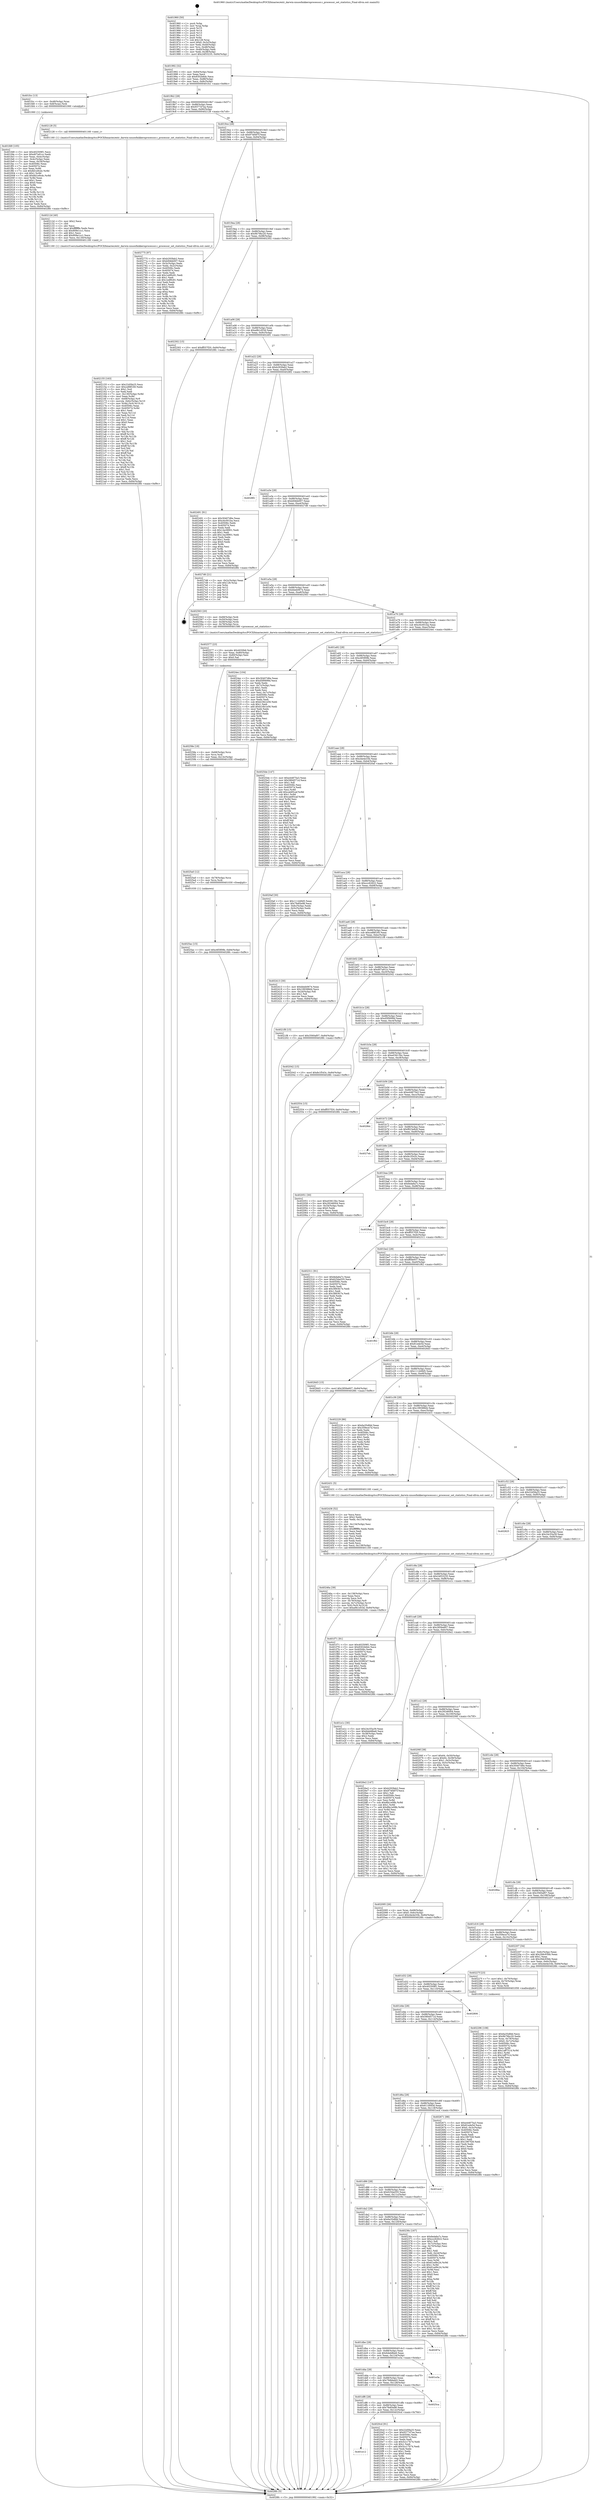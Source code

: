 digraph "0x401960" {
  label = "0x401960 (/mnt/c/Users/mathe/Desktop/tcc/POCII/binaries/extr_darwin-xnuosfmkkernprocessor.c_processor_set_statistics_Final-ollvm.out::main(0))"
  labelloc = "t"
  node[shape=record]

  Entry [label="",width=0.3,height=0.3,shape=circle,fillcolor=black,style=filled]
  "0x401992" [label="{
     0x401992 [32]\l
     | [instrs]\l
     &nbsp;&nbsp;0x401992 \<+6\>: mov -0x84(%rbp),%eax\l
     &nbsp;&nbsp;0x401998 \<+2\>: mov %eax,%ecx\l
     &nbsp;&nbsp;0x40199a \<+6\>: sub $0x8302b6dc,%ecx\l
     &nbsp;&nbsp;0x4019a0 \<+6\>: mov %eax,-0x88(%rbp)\l
     &nbsp;&nbsp;0x4019a6 \<+6\>: mov %ecx,-0x8c(%rbp)\l
     &nbsp;&nbsp;0x4019ac \<+6\>: je 0000000000401fcc \<main+0x66c\>\l
  }"]
  "0x401fcc" [label="{
     0x401fcc [13]\l
     | [instrs]\l
     &nbsp;&nbsp;0x401fcc \<+4\>: mov -0x48(%rbp),%rax\l
     &nbsp;&nbsp;0x401fd0 \<+4\>: mov 0x8(%rax),%rdi\l
     &nbsp;&nbsp;0x401fd4 \<+5\>: call 0000000000401060 \<atoi@plt\>\l
     | [calls]\l
     &nbsp;&nbsp;0x401060 \{1\} (unknown)\l
  }"]
  "0x4019b2" [label="{
     0x4019b2 [28]\l
     | [instrs]\l
     &nbsp;&nbsp;0x4019b2 \<+5\>: jmp 00000000004019b7 \<main+0x57\>\l
     &nbsp;&nbsp;0x4019b7 \<+6\>: mov -0x88(%rbp),%eax\l
     &nbsp;&nbsp;0x4019bd \<+5\>: sub $0x9377d7ea,%eax\l
     &nbsp;&nbsp;0x4019c2 \<+6\>: mov %eax,-0x90(%rbp)\l
     &nbsp;&nbsp;0x4019c8 \<+6\>: je 0000000000402128 \<main+0x7c8\>\l
  }"]
  Exit [label="",width=0.3,height=0.3,shape=circle,fillcolor=black,style=filled,peripheries=2]
  "0x402128" [label="{
     0x402128 [5]\l
     | [instrs]\l
     &nbsp;&nbsp;0x402128 \<+5\>: call 0000000000401160 \<next_i\>\l
     | [calls]\l
     &nbsp;&nbsp;0x401160 \{1\} (/mnt/c/Users/mathe/Desktop/tcc/POCII/binaries/extr_darwin-xnuosfmkkernprocessor.c_processor_set_statistics_Final-ollvm.out::next_i)\l
  }"]
  "0x4019ce" [label="{
     0x4019ce [28]\l
     | [instrs]\l
     &nbsp;&nbsp;0x4019ce \<+5\>: jmp 00000000004019d3 \<main+0x73\>\l
     &nbsp;&nbsp;0x4019d3 \<+6\>: mov -0x88(%rbp),%eax\l
     &nbsp;&nbsp;0x4019d9 \<+5\>: sub $0x974f497f,%eax\l
     &nbsp;&nbsp;0x4019de \<+6\>: mov %eax,-0x94(%rbp)\l
     &nbsp;&nbsp;0x4019e4 \<+6\>: je 0000000000402775 \<main+0xe15\>\l
  }"]
  "0x4025ac" [label="{
     0x4025ac [15]\l
     | [instrs]\l
     &nbsp;&nbsp;0x4025ac \<+10\>: movl $0xc6f3f09b,-0x84(%rbp)\l
     &nbsp;&nbsp;0x4025b6 \<+5\>: jmp 00000000004028fc \<main+0xf9c\>\l
  }"]
  "0x402775" [label="{
     0x402775 [97]\l
     | [instrs]\l
     &nbsp;&nbsp;0x402775 \<+5\>: mov $0xb293fab2,%eax\l
     &nbsp;&nbsp;0x40277a \<+5\>: mov $0xb94bb007,%ecx\l
     &nbsp;&nbsp;0x40277f \<+3\>: mov -0x3c(%rbp),%edx\l
     &nbsp;&nbsp;0x402782 \<+3\>: mov %edx,-0x2c(%rbp)\l
     &nbsp;&nbsp;0x402785 \<+7\>: mov 0x40506c,%edx\l
     &nbsp;&nbsp;0x40278c \<+7\>: mov 0x405074,%esi\l
     &nbsp;&nbsp;0x402793 \<+2\>: mov %edx,%edi\l
     &nbsp;&nbsp;0x402795 \<+6\>: add $0x1edf0c81,%edi\l
     &nbsp;&nbsp;0x40279b \<+3\>: sub $0x1,%edi\l
     &nbsp;&nbsp;0x40279e \<+6\>: sub $0x1edf0c81,%edi\l
     &nbsp;&nbsp;0x4027a4 \<+3\>: imul %edi,%edx\l
     &nbsp;&nbsp;0x4027a7 \<+3\>: and $0x1,%edx\l
     &nbsp;&nbsp;0x4027aa \<+3\>: cmp $0x0,%edx\l
     &nbsp;&nbsp;0x4027ad \<+4\>: sete %r8b\l
     &nbsp;&nbsp;0x4027b1 \<+3\>: cmp $0xa,%esi\l
     &nbsp;&nbsp;0x4027b4 \<+4\>: setl %r9b\l
     &nbsp;&nbsp;0x4027b8 \<+3\>: mov %r8b,%r10b\l
     &nbsp;&nbsp;0x4027bb \<+3\>: and %r9b,%r10b\l
     &nbsp;&nbsp;0x4027be \<+3\>: xor %r9b,%r8b\l
     &nbsp;&nbsp;0x4027c1 \<+3\>: or %r8b,%r10b\l
     &nbsp;&nbsp;0x4027c4 \<+4\>: test $0x1,%r10b\l
     &nbsp;&nbsp;0x4027c8 \<+3\>: cmovne %ecx,%eax\l
     &nbsp;&nbsp;0x4027cb \<+6\>: mov %eax,-0x84(%rbp)\l
     &nbsp;&nbsp;0x4027d1 \<+5\>: jmp 00000000004028fc \<main+0xf9c\>\l
  }"]
  "0x4019ea" [label="{
     0x4019ea [28]\l
     | [instrs]\l
     &nbsp;&nbsp;0x4019ea \<+5\>: jmp 00000000004019ef \<main+0x8f\>\l
     &nbsp;&nbsp;0x4019ef \<+6\>: mov -0x88(%rbp),%eax\l
     &nbsp;&nbsp;0x4019f5 \<+5\>: sub $0x9b79bc20,%eax\l
     &nbsp;&nbsp;0x4019fa \<+6\>: mov %eax,-0x98(%rbp)\l
     &nbsp;&nbsp;0x401a00 \<+6\>: je 0000000000402302 \<main+0x9a2\>\l
  }"]
  "0x4025a0" [label="{
     0x4025a0 [12]\l
     | [instrs]\l
     &nbsp;&nbsp;0x4025a0 \<+4\>: mov -0x78(%rbp),%rcx\l
     &nbsp;&nbsp;0x4025a4 \<+3\>: mov %rcx,%rdi\l
     &nbsp;&nbsp;0x4025a7 \<+5\>: call 0000000000401030 \<free@plt\>\l
     | [calls]\l
     &nbsp;&nbsp;0x401030 \{1\} (unknown)\l
  }"]
  "0x402302" [label="{
     0x402302 [15]\l
     | [instrs]\l
     &nbsp;&nbsp;0x402302 \<+10\>: movl $0xff557f20,-0x84(%rbp)\l
     &nbsp;&nbsp;0x40230c \<+5\>: jmp 00000000004028fc \<main+0xf9c\>\l
  }"]
  "0x401a06" [label="{
     0x401a06 [28]\l
     | [instrs]\l
     &nbsp;&nbsp;0x401a06 \<+5\>: jmp 0000000000401a0b \<main+0xab\>\l
     &nbsp;&nbsp;0x401a0b \<+6\>: mov -0x88(%rbp),%eax\l
     &nbsp;&nbsp;0x401a11 \<+5\>: sub $0xa9b1d53d,%eax\l
     &nbsp;&nbsp;0x401a16 \<+6\>: mov %eax,-0x9c(%rbp)\l
     &nbsp;&nbsp;0x401a1c \<+6\>: je 0000000000402491 \<main+0xb31\>\l
  }"]
  "0x40258e" [label="{
     0x40258e [18]\l
     | [instrs]\l
     &nbsp;&nbsp;0x40258e \<+4\>: mov -0x68(%rbp),%rcx\l
     &nbsp;&nbsp;0x402592 \<+3\>: mov %rcx,%rdi\l
     &nbsp;&nbsp;0x402595 \<+6\>: mov %eax,-0x13c(%rbp)\l
     &nbsp;&nbsp;0x40259b \<+5\>: call 0000000000401030 \<free@plt\>\l
     | [calls]\l
     &nbsp;&nbsp;0x401030 \{1\} (unknown)\l
  }"]
  "0x402491" [label="{
     0x402491 [91]\l
     | [instrs]\l
     &nbsp;&nbsp;0x402491 \<+5\>: mov $0x30407d6e,%eax\l
     &nbsp;&nbsp;0x402496 \<+5\>: mov $0xc6c001ba,%ecx\l
     &nbsp;&nbsp;0x40249b \<+7\>: mov 0x40506c,%edx\l
     &nbsp;&nbsp;0x4024a2 \<+7\>: mov 0x405074,%esi\l
     &nbsp;&nbsp;0x4024a9 \<+2\>: mov %edx,%edi\l
     &nbsp;&nbsp;0x4024ab \<+6\>: sub $0x14a38901,%edi\l
     &nbsp;&nbsp;0x4024b1 \<+3\>: sub $0x1,%edi\l
     &nbsp;&nbsp;0x4024b4 \<+6\>: add $0x14a38901,%edi\l
     &nbsp;&nbsp;0x4024ba \<+3\>: imul %edi,%edx\l
     &nbsp;&nbsp;0x4024bd \<+3\>: and $0x1,%edx\l
     &nbsp;&nbsp;0x4024c0 \<+3\>: cmp $0x0,%edx\l
     &nbsp;&nbsp;0x4024c3 \<+4\>: sete %r8b\l
     &nbsp;&nbsp;0x4024c7 \<+3\>: cmp $0xa,%esi\l
     &nbsp;&nbsp;0x4024ca \<+4\>: setl %r9b\l
     &nbsp;&nbsp;0x4024ce \<+3\>: mov %r8b,%r10b\l
     &nbsp;&nbsp;0x4024d1 \<+3\>: and %r9b,%r10b\l
     &nbsp;&nbsp;0x4024d4 \<+3\>: xor %r9b,%r8b\l
     &nbsp;&nbsp;0x4024d7 \<+3\>: or %r8b,%r10b\l
     &nbsp;&nbsp;0x4024da \<+4\>: test $0x1,%r10b\l
     &nbsp;&nbsp;0x4024de \<+3\>: cmovne %ecx,%eax\l
     &nbsp;&nbsp;0x4024e1 \<+6\>: mov %eax,-0x84(%rbp)\l
     &nbsp;&nbsp;0x4024e7 \<+5\>: jmp 00000000004028fc \<main+0xf9c\>\l
  }"]
  "0x401a22" [label="{
     0x401a22 [28]\l
     | [instrs]\l
     &nbsp;&nbsp;0x401a22 \<+5\>: jmp 0000000000401a27 \<main+0xc7\>\l
     &nbsp;&nbsp;0x401a27 \<+6\>: mov -0x88(%rbp),%eax\l
     &nbsp;&nbsp;0x401a2d \<+5\>: sub $0xb293fab2,%eax\l
     &nbsp;&nbsp;0x401a32 \<+6\>: mov %eax,-0xa0(%rbp)\l
     &nbsp;&nbsp;0x401a38 \<+6\>: je 00000000004028f2 \<main+0xf92\>\l
  }"]
  "0x402577" [label="{
     0x402577 [23]\l
     | [instrs]\l
     &nbsp;&nbsp;0x402577 \<+10\>: movabs $0x4030b6,%rdi\l
     &nbsp;&nbsp;0x402581 \<+3\>: mov %eax,-0x80(%rbp)\l
     &nbsp;&nbsp;0x402584 \<+3\>: mov -0x80(%rbp),%esi\l
     &nbsp;&nbsp;0x402587 \<+2\>: mov $0x0,%al\l
     &nbsp;&nbsp;0x402589 \<+5\>: call 0000000000401040 \<printf@plt\>\l
     | [calls]\l
     &nbsp;&nbsp;0x401040 \{1\} (unknown)\l
  }"]
  "0x4028f2" [label="{
     0x4028f2\l
  }", style=dashed]
  "0x401a3e" [label="{
     0x401a3e [28]\l
     | [instrs]\l
     &nbsp;&nbsp;0x401a3e \<+5\>: jmp 0000000000401a43 \<main+0xe3\>\l
     &nbsp;&nbsp;0x401a43 \<+6\>: mov -0x88(%rbp),%eax\l
     &nbsp;&nbsp;0x401a49 \<+5\>: sub $0xb94bb007,%eax\l
     &nbsp;&nbsp;0x401a4e \<+6\>: mov %eax,-0xa4(%rbp)\l
     &nbsp;&nbsp;0x401a54 \<+6\>: je 00000000004027d6 \<main+0xe76\>\l
  }"]
  "0x40246a" [label="{
     0x40246a [39]\l
     | [instrs]\l
     &nbsp;&nbsp;0x40246a \<+6\>: mov -0x138(%rbp),%ecx\l
     &nbsp;&nbsp;0x402470 \<+3\>: imul %eax,%ecx\l
     &nbsp;&nbsp;0x402473 \<+3\>: movslq %ecx,%r8\l
     &nbsp;&nbsp;0x402476 \<+4\>: mov -0x78(%rbp),%r9\l
     &nbsp;&nbsp;0x40247a \<+4\>: movslq -0x7c(%rbp),%r10\l
     &nbsp;&nbsp;0x40247e \<+4\>: mov %r8,(%r9,%r10,8)\l
     &nbsp;&nbsp;0x402482 \<+10\>: movl $0xa9b1d53d,-0x84(%rbp)\l
     &nbsp;&nbsp;0x40248c \<+5\>: jmp 00000000004028fc \<main+0xf9c\>\l
  }"]
  "0x4027d6" [label="{
     0x4027d6 [21]\l
     | [instrs]\l
     &nbsp;&nbsp;0x4027d6 \<+3\>: mov -0x2c(%rbp),%eax\l
     &nbsp;&nbsp;0x4027d9 \<+7\>: add $0x128,%rsp\l
     &nbsp;&nbsp;0x4027e0 \<+1\>: pop %rbx\l
     &nbsp;&nbsp;0x4027e1 \<+2\>: pop %r12\l
     &nbsp;&nbsp;0x4027e3 \<+2\>: pop %r13\l
     &nbsp;&nbsp;0x4027e5 \<+2\>: pop %r14\l
     &nbsp;&nbsp;0x4027e7 \<+2\>: pop %r15\l
     &nbsp;&nbsp;0x4027e9 \<+1\>: pop %rbp\l
     &nbsp;&nbsp;0x4027ea \<+1\>: ret\l
  }"]
  "0x401a5a" [label="{
     0x401a5a [28]\l
     | [instrs]\l
     &nbsp;&nbsp;0x401a5a \<+5\>: jmp 0000000000401a5f \<main+0xff\>\l
     &nbsp;&nbsp;0x401a5f \<+6\>: mov -0x88(%rbp),%eax\l
     &nbsp;&nbsp;0x401a65 \<+5\>: sub $0xbbeb0674,%eax\l
     &nbsp;&nbsp;0x401a6a \<+6\>: mov %eax,-0xa8(%rbp)\l
     &nbsp;&nbsp;0x401a70 \<+6\>: je 0000000000402563 \<main+0xc03\>\l
  }"]
  "0x402436" [label="{
     0x402436 [52]\l
     | [instrs]\l
     &nbsp;&nbsp;0x402436 \<+2\>: xor %ecx,%ecx\l
     &nbsp;&nbsp;0x402438 \<+5\>: mov $0x2,%edx\l
     &nbsp;&nbsp;0x40243d \<+6\>: mov %edx,-0x134(%rbp)\l
     &nbsp;&nbsp;0x402443 \<+1\>: cltd\l
     &nbsp;&nbsp;0x402444 \<+6\>: mov -0x134(%rbp),%esi\l
     &nbsp;&nbsp;0x40244a \<+2\>: idiv %esi\l
     &nbsp;&nbsp;0x40244c \<+6\>: imul $0xfffffffe,%edx,%edx\l
     &nbsp;&nbsp;0x402452 \<+2\>: mov %ecx,%edi\l
     &nbsp;&nbsp;0x402454 \<+2\>: sub %edx,%edi\l
     &nbsp;&nbsp;0x402456 \<+2\>: mov %ecx,%edx\l
     &nbsp;&nbsp;0x402458 \<+3\>: sub $0x1,%edx\l
     &nbsp;&nbsp;0x40245b \<+2\>: add %edx,%edi\l
     &nbsp;&nbsp;0x40245d \<+2\>: sub %edi,%ecx\l
     &nbsp;&nbsp;0x40245f \<+6\>: mov %ecx,-0x138(%rbp)\l
     &nbsp;&nbsp;0x402465 \<+5\>: call 0000000000401160 \<next_i\>\l
     | [calls]\l
     &nbsp;&nbsp;0x401160 \{1\} (/mnt/c/Users/mathe/Desktop/tcc/POCII/binaries/extr_darwin-xnuosfmkkernprocessor.c_processor_set_statistics_Final-ollvm.out::next_i)\l
  }"]
  "0x402563" [label="{
     0x402563 [20]\l
     | [instrs]\l
     &nbsp;&nbsp;0x402563 \<+4\>: mov -0x68(%rbp),%rdi\l
     &nbsp;&nbsp;0x402567 \<+3\>: mov -0x50(%rbp),%esi\l
     &nbsp;&nbsp;0x40256a \<+4\>: mov -0x58(%rbp),%rdx\l
     &nbsp;&nbsp;0x40256e \<+4\>: mov -0x78(%rbp),%rcx\l
     &nbsp;&nbsp;0x402572 \<+5\>: call 0000000000401580 \<processor_set_statistics\>\l
     | [calls]\l
     &nbsp;&nbsp;0x401580 \{1\} (/mnt/c/Users/mathe/Desktop/tcc/POCII/binaries/extr_darwin-xnuosfmkkernprocessor.c_processor_set_statistics_Final-ollvm.out::processor_set_statistics)\l
  }"]
  "0x401a76" [label="{
     0x401a76 [28]\l
     | [instrs]\l
     &nbsp;&nbsp;0x401a76 \<+5\>: jmp 0000000000401a7b \<main+0x11b\>\l
     &nbsp;&nbsp;0x401a7b \<+6\>: mov -0x88(%rbp),%eax\l
     &nbsp;&nbsp;0x401a81 \<+5\>: sub $0xc6c001ba,%eax\l
     &nbsp;&nbsp;0x401a86 \<+6\>: mov %eax,-0xac(%rbp)\l
     &nbsp;&nbsp;0x401a8c \<+6\>: je 00000000004024ec \<main+0xb8c\>\l
  }"]
  "0x402296" [label="{
     0x402296 [108]\l
     | [instrs]\l
     &nbsp;&nbsp;0x402296 \<+5\>: mov $0x6a35dfdd,%ecx\l
     &nbsp;&nbsp;0x40229b \<+5\>: mov $0x9b79bc20,%edx\l
     &nbsp;&nbsp;0x4022a0 \<+4\>: mov %rax,-0x78(%rbp)\l
     &nbsp;&nbsp;0x4022a4 \<+7\>: movl $0x0,-0x7c(%rbp)\l
     &nbsp;&nbsp;0x4022ab \<+7\>: mov 0x40506c,%esi\l
     &nbsp;&nbsp;0x4022b2 \<+8\>: mov 0x405074,%r8d\l
     &nbsp;&nbsp;0x4022ba \<+3\>: mov %esi,%r9d\l
     &nbsp;&nbsp;0x4022bd \<+7\>: add $0x1aff7514,%r9d\l
     &nbsp;&nbsp;0x4022c4 \<+4\>: sub $0x1,%r9d\l
     &nbsp;&nbsp;0x4022c8 \<+7\>: sub $0x1aff7514,%r9d\l
     &nbsp;&nbsp;0x4022cf \<+4\>: imul %r9d,%esi\l
     &nbsp;&nbsp;0x4022d3 \<+3\>: and $0x1,%esi\l
     &nbsp;&nbsp;0x4022d6 \<+3\>: cmp $0x0,%esi\l
     &nbsp;&nbsp;0x4022d9 \<+4\>: sete %r10b\l
     &nbsp;&nbsp;0x4022dd \<+4\>: cmp $0xa,%r8d\l
     &nbsp;&nbsp;0x4022e1 \<+4\>: setl %r11b\l
     &nbsp;&nbsp;0x4022e5 \<+3\>: mov %r10b,%bl\l
     &nbsp;&nbsp;0x4022e8 \<+3\>: and %r11b,%bl\l
     &nbsp;&nbsp;0x4022eb \<+3\>: xor %r11b,%r10b\l
     &nbsp;&nbsp;0x4022ee \<+3\>: or %r10b,%bl\l
     &nbsp;&nbsp;0x4022f1 \<+3\>: test $0x1,%bl\l
     &nbsp;&nbsp;0x4022f4 \<+3\>: cmovne %edx,%ecx\l
     &nbsp;&nbsp;0x4022f7 \<+6\>: mov %ecx,-0x84(%rbp)\l
     &nbsp;&nbsp;0x4022fd \<+5\>: jmp 00000000004028fc \<main+0xf9c\>\l
  }"]
  "0x4024ec" [label="{
     0x4024ec [104]\l
     | [instrs]\l
     &nbsp;&nbsp;0x4024ec \<+5\>: mov $0x30407d6e,%eax\l
     &nbsp;&nbsp;0x4024f1 \<+5\>: mov $0xd5f0699d,%ecx\l
     &nbsp;&nbsp;0x4024f6 \<+2\>: xor %edx,%edx\l
     &nbsp;&nbsp;0x4024f8 \<+3\>: mov -0x7c(%rbp),%esi\l
     &nbsp;&nbsp;0x4024fb \<+3\>: sub $0x1,%edx\l
     &nbsp;&nbsp;0x4024fe \<+2\>: sub %edx,%esi\l
     &nbsp;&nbsp;0x402500 \<+3\>: mov %esi,-0x7c(%rbp)\l
     &nbsp;&nbsp;0x402503 \<+7\>: mov 0x40506c,%edx\l
     &nbsp;&nbsp;0x40250a \<+7\>: mov 0x405074,%esi\l
     &nbsp;&nbsp;0x402511 \<+2\>: mov %edx,%edi\l
     &nbsp;&nbsp;0x402513 \<+6\>: sub $0xb16b1e56,%edi\l
     &nbsp;&nbsp;0x402519 \<+3\>: sub $0x1,%edi\l
     &nbsp;&nbsp;0x40251c \<+6\>: add $0xb16b1e56,%edi\l
     &nbsp;&nbsp;0x402522 \<+3\>: imul %edi,%edx\l
     &nbsp;&nbsp;0x402525 \<+3\>: and $0x1,%edx\l
     &nbsp;&nbsp;0x402528 \<+3\>: cmp $0x0,%edx\l
     &nbsp;&nbsp;0x40252b \<+4\>: sete %r8b\l
     &nbsp;&nbsp;0x40252f \<+3\>: cmp $0xa,%esi\l
     &nbsp;&nbsp;0x402532 \<+4\>: setl %r9b\l
     &nbsp;&nbsp;0x402536 \<+3\>: mov %r8b,%r10b\l
     &nbsp;&nbsp;0x402539 \<+3\>: and %r9b,%r10b\l
     &nbsp;&nbsp;0x40253c \<+3\>: xor %r9b,%r8b\l
     &nbsp;&nbsp;0x40253f \<+3\>: or %r8b,%r10b\l
     &nbsp;&nbsp;0x402542 \<+4\>: test $0x1,%r10b\l
     &nbsp;&nbsp;0x402546 \<+3\>: cmovne %ecx,%eax\l
     &nbsp;&nbsp;0x402549 \<+6\>: mov %eax,-0x84(%rbp)\l
     &nbsp;&nbsp;0x40254f \<+5\>: jmp 00000000004028fc \<main+0xf9c\>\l
  }"]
  "0x401a92" [label="{
     0x401a92 [28]\l
     | [instrs]\l
     &nbsp;&nbsp;0x401a92 \<+5\>: jmp 0000000000401a97 \<main+0x137\>\l
     &nbsp;&nbsp;0x401a97 \<+6\>: mov -0x88(%rbp),%eax\l
     &nbsp;&nbsp;0x401a9d \<+5\>: sub $0xc6f3f09b,%eax\l
     &nbsp;&nbsp;0x401aa2 \<+6\>: mov %eax,-0xb0(%rbp)\l
     &nbsp;&nbsp;0x401aa8 \<+6\>: je 00000000004025de \<main+0xc7e\>\l
  }"]
  "0x402155" [label="{
     0x402155 [163]\l
     | [instrs]\l
     &nbsp;&nbsp;0x402155 \<+5\>: mov $0x22d5fa25,%ecx\l
     &nbsp;&nbsp;0x40215a \<+5\>: mov $0xce88f160,%edx\l
     &nbsp;&nbsp;0x40215f \<+3\>: mov $0x1,%sil\l
     &nbsp;&nbsp;0x402162 \<+2\>: xor %edi,%edi\l
     &nbsp;&nbsp;0x402164 \<+7\>: mov -0x130(%rbp),%r8d\l
     &nbsp;&nbsp;0x40216b \<+4\>: imul %eax,%r8d\l
     &nbsp;&nbsp;0x40216f \<+4\>: mov -0x68(%rbp),%r9\l
     &nbsp;&nbsp;0x402173 \<+4\>: movslq -0x6c(%rbp),%r10\l
     &nbsp;&nbsp;0x402177 \<+4\>: mov %r8d,(%r9,%r10,4)\l
     &nbsp;&nbsp;0x40217b \<+7\>: mov 0x40506c,%eax\l
     &nbsp;&nbsp;0x402182 \<+8\>: mov 0x405074,%r8d\l
     &nbsp;&nbsp;0x40218a \<+3\>: sub $0x1,%edi\l
     &nbsp;&nbsp;0x40218d \<+3\>: mov %eax,%r11d\l
     &nbsp;&nbsp;0x402190 \<+3\>: add %edi,%r11d\l
     &nbsp;&nbsp;0x402193 \<+4\>: imul %r11d,%eax\l
     &nbsp;&nbsp;0x402197 \<+3\>: and $0x1,%eax\l
     &nbsp;&nbsp;0x40219a \<+3\>: cmp $0x0,%eax\l
     &nbsp;&nbsp;0x40219d \<+3\>: sete %bl\l
     &nbsp;&nbsp;0x4021a0 \<+4\>: cmp $0xa,%r8d\l
     &nbsp;&nbsp;0x4021a4 \<+4\>: setl %r14b\l
     &nbsp;&nbsp;0x4021a8 \<+3\>: mov %bl,%r15b\l
     &nbsp;&nbsp;0x4021ab \<+4\>: xor $0xff,%r15b\l
     &nbsp;&nbsp;0x4021af \<+3\>: mov %r14b,%r12b\l
     &nbsp;&nbsp;0x4021b2 \<+4\>: xor $0xff,%r12b\l
     &nbsp;&nbsp;0x4021b6 \<+4\>: xor $0x1,%sil\l
     &nbsp;&nbsp;0x4021ba \<+3\>: mov %r15b,%r13b\l
     &nbsp;&nbsp;0x4021bd \<+4\>: and $0xff,%r13b\l
     &nbsp;&nbsp;0x4021c1 \<+3\>: and %sil,%bl\l
     &nbsp;&nbsp;0x4021c4 \<+3\>: mov %r12b,%al\l
     &nbsp;&nbsp;0x4021c7 \<+2\>: and $0xff,%al\l
     &nbsp;&nbsp;0x4021c9 \<+3\>: and %sil,%r14b\l
     &nbsp;&nbsp;0x4021cc \<+3\>: or %bl,%r13b\l
     &nbsp;&nbsp;0x4021cf \<+3\>: or %r14b,%al\l
     &nbsp;&nbsp;0x4021d2 \<+3\>: xor %al,%r13b\l
     &nbsp;&nbsp;0x4021d5 \<+3\>: or %r12b,%r15b\l
     &nbsp;&nbsp;0x4021d8 \<+4\>: xor $0xff,%r15b\l
     &nbsp;&nbsp;0x4021dc \<+4\>: or $0x1,%sil\l
     &nbsp;&nbsp;0x4021e0 \<+3\>: and %sil,%r15b\l
     &nbsp;&nbsp;0x4021e3 \<+3\>: or %r15b,%r13b\l
     &nbsp;&nbsp;0x4021e6 \<+4\>: test $0x1,%r13b\l
     &nbsp;&nbsp;0x4021ea \<+3\>: cmovne %edx,%ecx\l
     &nbsp;&nbsp;0x4021ed \<+6\>: mov %ecx,-0x84(%rbp)\l
     &nbsp;&nbsp;0x4021f3 \<+5\>: jmp 00000000004028fc \<main+0xf9c\>\l
  }"]
  "0x4025de" [label="{
     0x4025de [147]\l
     | [instrs]\l
     &nbsp;&nbsp;0x4025de \<+5\>: mov $0xe44875a3,%eax\l
     &nbsp;&nbsp;0x4025e3 \<+5\>: mov $0x580d571d,%ecx\l
     &nbsp;&nbsp;0x4025e8 \<+2\>: mov $0x1,%dl\l
     &nbsp;&nbsp;0x4025ea \<+7\>: mov 0x40506c,%esi\l
     &nbsp;&nbsp;0x4025f1 \<+7\>: mov 0x405074,%edi\l
     &nbsp;&nbsp;0x4025f8 \<+3\>: mov %esi,%r8d\l
     &nbsp;&nbsp;0x4025fb \<+7\>: add $0xcab85caf,%r8d\l
     &nbsp;&nbsp;0x402602 \<+4\>: sub $0x1,%r8d\l
     &nbsp;&nbsp;0x402606 \<+7\>: sub $0xcab85caf,%r8d\l
     &nbsp;&nbsp;0x40260d \<+4\>: imul %r8d,%esi\l
     &nbsp;&nbsp;0x402611 \<+3\>: and $0x1,%esi\l
     &nbsp;&nbsp;0x402614 \<+3\>: cmp $0x0,%esi\l
     &nbsp;&nbsp;0x402617 \<+4\>: sete %r9b\l
     &nbsp;&nbsp;0x40261b \<+3\>: cmp $0xa,%edi\l
     &nbsp;&nbsp;0x40261e \<+4\>: setl %r10b\l
     &nbsp;&nbsp;0x402622 \<+3\>: mov %r9b,%r11b\l
     &nbsp;&nbsp;0x402625 \<+4\>: xor $0xff,%r11b\l
     &nbsp;&nbsp;0x402629 \<+3\>: mov %r10b,%bl\l
     &nbsp;&nbsp;0x40262c \<+3\>: xor $0xff,%bl\l
     &nbsp;&nbsp;0x40262f \<+3\>: xor $0x0,%dl\l
     &nbsp;&nbsp;0x402632 \<+3\>: mov %r11b,%r14b\l
     &nbsp;&nbsp;0x402635 \<+4\>: and $0x0,%r14b\l
     &nbsp;&nbsp;0x402639 \<+3\>: and %dl,%r9b\l
     &nbsp;&nbsp;0x40263c \<+3\>: mov %bl,%r15b\l
     &nbsp;&nbsp;0x40263f \<+4\>: and $0x0,%r15b\l
     &nbsp;&nbsp;0x402643 \<+3\>: and %dl,%r10b\l
     &nbsp;&nbsp;0x402646 \<+3\>: or %r9b,%r14b\l
     &nbsp;&nbsp;0x402649 \<+3\>: or %r10b,%r15b\l
     &nbsp;&nbsp;0x40264c \<+3\>: xor %r15b,%r14b\l
     &nbsp;&nbsp;0x40264f \<+3\>: or %bl,%r11b\l
     &nbsp;&nbsp;0x402652 \<+4\>: xor $0xff,%r11b\l
     &nbsp;&nbsp;0x402656 \<+3\>: or $0x0,%dl\l
     &nbsp;&nbsp;0x402659 \<+3\>: and %dl,%r11b\l
     &nbsp;&nbsp;0x40265c \<+3\>: or %r11b,%r14b\l
     &nbsp;&nbsp;0x40265f \<+4\>: test $0x1,%r14b\l
     &nbsp;&nbsp;0x402663 \<+3\>: cmovne %ecx,%eax\l
     &nbsp;&nbsp;0x402666 \<+6\>: mov %eax,-0x84(%rbp)\l
     &nbsp;&nbsp;0x40266c \<+5\>: jmp 00000000004028fc \<main+0xf9c\>\l
  }"]
  "0x401aae" [label="{
     0x401aae [28]\l
     | [instrs]\l
     &nbsp;&nbsp;0x401aae \<+5\>: jmp 0000000000401ab3 \<main+0x153\>\l
     &nbsp;&nbsp;0x401ab3 \<+6\>: mov -0x88(%rbp),%eax\l
     &nbsp;&nbsp;0x401ab9 \<+5\>: sub $0xcbe4e33b,%eax\l
     &nbsp;&nbsp;0x401abe \<+6\>: mov %eax,-0xb4(%rbp)\l
     &nbsp;&nbsp;0x401ac4 \<+6\>: je 00000000004020af \<main+0x74f\>\l
  }"]
  "0x40212d" [label="{
     0x40212d [40]\l
     | [instrs]\l
     &nbsp;&nbsp;0x40212d \<+5\>: mov $0x2,%ecx\l
     &nbsp;&nbsp;0x402132 \<+1\>: cltd\l
     &nbsp;&nbsp;0x402133 \<+2\>: idiv %ecx\l
     &nbsp;&nbsp;0x402135 \<+6\>: imul $0xfffffffe,%edx,%ecx\l
     &nbsp;&nbsp;0x40213b \<+6\>: sub $0x909e1cc1,%ecx\l
     &nbsp;&nbsp;0x402141 \<+3\>: add $0x1,%ecx\l
     &nbsp;&nbsp;0x402144 \<+6\>: add $0x909e1cc1,%ecx\l
     &nbsp;&nbsp;0x40214a \<+6\>: mov %ecx,-0x130(%rbp)\l
     &nbsp;&nbsp;0x402150 \<+5\>: call 0000000000401160 \<next_i\>\l
     | [calls]\l
     &nbsp;&nbsp;0x401160 \{1\} (/mnt/c/Users/mathe/Desktop/tcc/POCII/binaries/extr_darwin-xnuosfmkkernprocessor.c_processor_set_statistics_Final-ollvm.out::next_i)\l
  }"]
  "0x4020af" [label="{
     0x4020af [30]\l
     | [instrs]\l
     &nbsp;&nbsp;0x4020af \<+5\>: mov $0x111449d5,%eax\l
     &nbsp;&nbsp;0x4020b4 \<+5\>: mov $0x7fe85e98,%ecx\l
     &nbsp;&nbsp;0x4020b9 \<+3\>: mov -0x6c(%rbp),%edx\l
     &nbsp;&nbsp;0x4020bc \<+3\>: cmp -0x5c(%rbp),%edx\l
     &nbsp;&nbsp;0x4020bf \<+3\>: cmovl %ecx,%eax\l
     &nbsp;&nbsp;0x4020c2 \<+6\>: mov %eax,-0x84(%rbp)\l
     &nbsp;&nbsp;0x4020c8 \<+5\>: jmp 00000000004028fc \<main+0xf9c\>\l
  }"]
  "0x401aca" [label="{
     0x401aca [28]\l
     | [instrs]\l
     &nbsp;&nbsp;0x401aca \<+5\>: jmp 0000000000401acf \<main+0x16f\>\l
     &nbsp;&nbsp;0x401acf \<+6\>: mov -0x88(%rbp),%eax\l
     &nbsp;&nbsp;0x401ad5 \<+5\>: sub $0xccc62622,%eax\l
     &nbsp;&nbsp;0x401ada \<+6\>: mov %eax,-0xb8(%rbp)\l
     &nbsp;&nbsp;0x401ae0 \<+6\>: je 0000000000402413 \<main+0xab3\>\l
  }"]
  "0x401e12" [label="{
     0x401e12\l
  }", style=dashed]
  "0x402413" [label="{
     0x402413 [30]\l
     | [instrs]\l
     &nbsp;&nbsp;0x402413 \<+5\>: mov $0xbbeb0674,%eax\l
     &nbsp;&nbsp;0x402418 \<+5\>: mov $0x199388d4,%ecx\l
     &nbsp;&nbsp;0x40241d \<+3\>: mov -0x2d(%rbp),%dl\l
     &nbsp;&nbsp;0x402420 \<+3\>: test $0x1,%dl\l
     &nbsp;&nbsp;0x402423 \<+3\>: cmovne %ecx,%eax\l
     &nbsp;&nbsp;0x402426 \<+6\>: mov %eax,-0x84(%rbp)\l
     &nbsp;&nbsp;0x40242c \<+5\>: jmp 00000000004028fc \<main+0xf9c\>\l
  }"]
  "0x401ae6" [label="{
     0x401ae6 [28]\l
     | [instrs]\l
     &nbsp;&nbsp;0x401ae6 \<+5\>: jmp 0000000000401aeb \<main+0x18b\>\l
     &nbsp;&nbsp;0x401aeb \<+6\>: mov -0x88(%rbp),%eax\l
     &nbsp;&nbsp;0x401af1 \<+5\>: sub $0xce88f160,%eax\l
     &nbsp;&nbsp;0x401af6 \<+6\>: mov %eax,-0xbc(%rbp)\l
     &nbsp;&nbsp;0x401afc \<+6\>: je 00000000004021f8 \<main+0x898\>\l
  }"]
  "0x4020cd" [label="{
     0x4020cd [91]\l
     | [instrs]\l
     &nbsp;&nbsp;0x4020cd \<+5\>: mov $0x22d5fa25,%eax\l
     &nbsp;&nbsp;0x4020d2 \<+5\>: mov $0x9377d7ea,%ecx\l
     &nbsp;&nbsp;0x4020d7 \<+7\>: mov 0x40506c,%edx\l
     &nbsp;&nbsp;0x4020de \<+7\>: mov 0x405074,%esi\l
     &nbsp;&nbsp;0x4020e5 \<+2\>: mov %edx,%edi\l
     &nbsp;&nbsp;0x4020e7 \<+6\>: sub $0x5cc17b74,%edi\l
     &nbsp;&nbsp;0x4020ed \<+3\>: sub $0x1,%edi\l
     &nbsp;&nbsp;0x4020f0 \<+6\>: add $0x5cc17b74,%edi\l
     &nbsp;&nbsp;0x4020f6 \<+3\>: imul %edi,%edx\l
     &nbsp;&nbsp;0x4020f9 \<+3\>: and $0x1,%edx\l
     &nbsp;&nbsp;0x4020fc \<+3\>: cmp $0x0,%edx\l
     &nbsp;&nbsp;0x4020ff \<+4\>: sete %r8b\l
     &nbsp;&nbsp;0x402103 \<+3\>: cmp $0xa,%esi\l
     &nbsp;&nbsp;0x402106 \<+4\>: setl %r9b\l
     &nbsp;&nbsp;0x40210a \<+3\>: mov %r8b,%r10b\l
     &nbsp;&nbsp;0x40210d \<+3\>: and %r9b,%r10b\l
     &nbsp;&nbsp;0x402110 \<+3\>: xor %r9b,%r8b\l
     &nbsp;&nbsp;0x402113 \<+3\>: or %r8b,%r10b\l
     &nbsp;&nbsp;0x402116 \<+4\>: test $0x1,%r10b\l
     &nbsp;&nbsp;0x40211a \<+3\>: cmovne %ecx,%eax\l
     &nbsp;&nbsp;0x40211d \<+6\>: mov %eax,-0x84(%rbp)\l
     &nbsp;&nbsp;0x402123 \<+5\>: jmp 00000000004028fc \<main+0xf9c\>\l
  }"]
  "0x4021f8" [label="{
     0x4021f8 [15]\l
     | [instrs]\l
     &nbsp;&nbsp;0x4021f8 \<+10\>: movl $0x3560af07,-0x84(%rbp)\l
     &nbsp;&nbsp;0x402202 \<+5\>: jmp 00000000004028fc \<main+0xf9c\>\l
  }"]
  "0x401b02" [label="{
     0x401b02 [28]\l
     | [instrs]\l
     &nbsp;&nbsp;0x401b02 \<+5\>: jmp 0000000000401b07 \<main+0x1a7\>\l
     &nbsp;&nbsp;0x401b07 \<+6\>: mov -0x88(%rbp),%eax\l
     &nbsp;&nbsp;0x401b0d \<+5\>: sub $0xd07a91cc,%eax\l
     &nbsp;&nbsp;0x401b12 \<+6\>: mov %eax,-0xc0(%rbp)\l
     &nbsp;&nbsp;0x401b18 \<+6\>: je 0000000000402042 \<main+0x6e2\>\l
  }"]
  "0x401df6" [label="{
     0x401df6 [28]\l
     | [instrs]\l
     &nbsp;&nbsp;0x401df6 \<+5\>: jmp 0000000000401dfb \<main+0x49b\>\l
     &nbsp;&nbsp;0x401dfb \<+6\>: mov -0x88(%rbp),%eax\l
     &nbsp;&nbsp;0x401e01 \<+5\>: sub $0x7fe85e98,%eax\l
     &nbsp;&nbsp;0x401e06 \<+6\>: mov %eax,-0x12c(%rbp)\l
     &nbsp;&nbsp;0x401e0c \<+6\>: je 00000000004020cd \<main+0x76d\>\l
  }"]
  "0x402042" [label="{
     0x402042 [15]\l
     | [instrs]\l
     &nbsp;&nbsp;0x402042 \<+10\>: movl $0xfe1f543c,-0x84(%rbp)\l
     &nbsp;&nbsp;0x40204c \<+5\>: jmp 00000000004028fc \<main+0xf9c\>\l
  }"]
  "0x401b1e" [label="{
     0x401b1e [28]\l
     | [instrs]\l
     &nbsp;&nbsp;0x401b1e \<+5\>: jmp 0000000000401b23 \<main+0x1c3\>\l
     &nbsp;&nbsp;0x401b23 \<+6\>: mov -0x88(%rbp),%eax\l
     &nbsp;&nbsp;0x401b29 \<+5\>: sub $0xd5f0699d,%eax\l
     &nbsp;&nbsp;0x401b2e \<+6\>: mov %eax,-0xc4(%rbp)\l
     &nbsp;&nbsp;0x401b34 \<+6\>: je 0000000000402554 \<main+0xbf4\>\l
  }"]
  "0x4025ca" [label="{
     0x4025ca\l
  }", style=dashed]
  "0x402554" [label="{
     0x402554 [15]\l
     | [instrs]\l
     &nbsp;&nbsp;0x402554 \<+10\>: movl $0xff557f20,-0x84(%rbp)\l
     &nbsp;&nbsp;0x40255e \<+5\>: jmp 00000000004028fc \<main+0xf9c\>\l
  }"]
  "0x401b3a" [label="{
     0x401b3a [28]\l
     | [instrs]\l
     &nbsp;&nbsp;0x401b3a \<+5\>: jmp 0000000000401b3f \<main+0x1df\>\l
     &nbsp;&nbsp;0x401b3f \<+6\>: mov -0x88(%rbp),%eax\l
     &nbsp;&nbsp;0x401b45 \<+5\>: sub $0xe03613bc,%eax\l
     &nbsp;&nbsp;0x401b4a \<+6\>: mov %eax,-0xc8(%rbp)\l
     &nbsp;&nbsp;0x401b50 \<+6\>: je 00000000004025bb \<main+0xc5b\>\l
  }"]
  "0x401dda" [label="{
     0x401dda [28]\l
     | [instrs]\l
     &nbsp;&nbsp;0x401dda \<+5\>: jmp 0000000000401ddf \<main+0x47f\>\l
     &nbsp;&nbsp;0x401ddf \<+6\>: mov -0x88(%rbp),%eax\l
     &nbsp;&nbsp;0x401de5 \<+5\>: sub $0x79dbbeb5,%eax\l
     &nbsp;&nbsp;0x401dea \<+6\>: mov %eax,-0x128(%rbp)\l
     &nbsp;&nbsp;0x401df0 \<+6\>: je 00000000004025ca \<main+0xc6a\>\l
  }"]
  "0x4025bb" [label="{
     0x4025bb\l
  }", style=dashed]
  "0x401b56" [label="{
     0x401b56 [28]\l
     | [instrs]\l
     &nbsp;&nbsp;0x401b56 \<+5\>: jmp 0000000000401b5b \<main+0x1fb\>\l
     &nbsp;&nbsp;0x401b5b \<+6\>: mov -0x88(%rbp),%eax\l
     &nbsp;&nbsp;0x401b61 \<+5\>: sub $0xe44875a3,%eax\l
     &nbsp;&nbsp;0x401b66 \<+6\>: mov %eax,-0xcc(%rbp)\l
     &nbsp;&nbsp;0x401b6c \<+6\>: je 00000000004028dc \<main+0xf7c\>\l
  }"]
  "0x401e3a" [label="{
     0x401e3a\l
  }", style=dashed]
  "0x4028dc" [label="{
     0x4028dc\l
  }", style=dashed]
  "0x401b72" [label="{
     0x401b72 [28]\l
     | [instrs]\l
     &nbsp;&nbsp;0x401b72 \<+5\>: jmp 0000000000401b77 \<main+0x217\>\l
     &nbsp;&nbsp;0x401b77 \<+6\>: mov -0x88(%rbp),%eax\l
     &nbsp;&nbsp;0x401b7d \<+5\>: sub $0xf823e8c8,%eax\l
     &nbsp;&nbsp;0x401b82 \<+6\>: mov %eax,-0xd0(%rbp)\l
     &nbsp;&nbsp;0x401b88 \<+6\>: je 00000000004027eb \<main+0xe8b\>\l
  }"]
  "0x401dbe" [label="{
     0x401dbe [28]\l
     | [instrs]\l
     &nbsp;&nbsp;0x401dbe \<+5\>: jmp 0000000000401dc3 \<main+0x463\>\l
     &nbsp;&nbsp;0x401dc3 \<+6\>: mov -0x88(%rbp),%eax\l
     &nbsp;&nbsp;0x401dc9 \<+5\>: sub $0x6deb8be6,%eax\l
     &nbsp;&nbsp;0x401dce \<+6\>: mov %eax,-0x124(%rbp)\l
     &nbsp;&nbsp;0x401dd4 \<+6\>: je 0000000000401e3a \<main+0x4da\>\l
  }"]
  "0x4027eb" [label="{
     0x4027eb\l
  }", style=dashed]
  "0x401b8e" [label="{
     0x401b8e [28]\l
     | [instrs]\l
     &nbsp;&nbsp;0x401b8e \<+5\>: jmp 0000000000401b93 \<main+0x233\>\l
     &nbsp;&nbsp;0x401b93 \<+6\>: mov -0x88(%rbp),%eax\l
     &nbsp;&nbsp;0x401b99 \<+5\>: sub $0xfe1f543c,%eax\l
     &nbsp;&nbsp;0x401b9e \<+6\>: mov %eax,-0xd4(%rbp)\l
     &nbsp;&nbsp;0x401ba4 \<+6\>: je 0000000000402051 \<main+0x6f1\>\l
  }"]
  "0x40287a" [label="{
     0x40287a\l
  }", style=dashed]
  "0x402051" [label="{
     0x402051 [30]\l
     | [instrs]\l
     &nbsp;&nbsp;0x402051 \<+5\>: mov $0xe03613bc,%eax\l
     &nbsp;&nbsp;0x402056 \<+5\>: mov $0x29246004,%ecx\l
     &nbsp;&nbsp;0x40205b \<+3\>: mov -0x34(%rbp),%edx\l
     &nbsp;&nbsp;0x40205e \<+3\>: cmp $0x0,%edx\l
     &nbsp;&nbsp;0x402061 \<+3\>: cmove %ecx,%eax\l
     &nbsp;&nbsp;0x402064 \<+6\>: mov %eax,-0x84(%rbp)\l
     &nbsp;&nbsp;0x40206a \<+5\>: jmp 00000000004028fc \<main+0xf9c\>\l
  }"]
  "0x401baa" [label="{
     0x401baa [28]\l
     | [instrs]\l
     &nbsp;&nbsp;0x401baa \<+5\>: jmp 0000000000401baf \<main+0x24f\>\l
     &nbsp;&nbsp;0x401baf \<+6\>: mov -0x88(%rbp),%eax\l
     &nbsp;&nbsp;0x401bb5 \<+5\>: sub $0xfeda6a7c,%eax\l
     &nbsp;&nbsp;0x401bba \<+6\>: mov %eax,-0xd8(%rbp)\l
     &nbsp;&nbsp;0x401bc0 \<+6\>: je 00000000004028ab \<main+0xf4b\>\l
  }"]
  "0x401da2" [label="{
     0x401da2 [28]\l
     | [instrs]\l
     &nbsp;&nbsp;0x401da2 \<+5\>: jmp 0000000000401da7 \<main+0x447\>\l
     &nbsp;&nbsp;0x401da7 \<+6\>: mov -0x88(%rbp),%eax\l
     &nbsp;&nbsp;0x401dad \<+5\>: sub $0x6a35dfdd,%eax\l
     &nbsp;&nbsp;0x401db2 \<+6\>: mov %eax,-0x120(%rbp)\l
     &nbsp;&nbsp;0x401db8 \<+6\>: je 000000000040287a \<main+0xf1a\>\l
  }"]
  "0x4028ab" [label="{
     0x4028ab\l
  }", style=dashed]
  "0x401bc6" [label="{
     0x401bc6 [28]\l
     | [instrs]\l
     &nbsp;&nbsp;0x401bc6 \<+5\>: jmp 0000000000401bcb \<main+0x26b\>\l
     &nbsp;&nbsp;0x401bcb \<+6\>: mov -0x88(%rbp),%eax\l
     &nbsp;&nbsp;0x401bd1 \<+5\>: sub $0xff557f20,%eax\l
     &nbsp;&nbsp;0x401bd6 \<+6\>: mov %eax,-0xdc(%rbp)\l
     &nbsp;&nbsp;0x401bdc \<+6\>: je 0000000000402311 \<main+0x9b1\>\l
  }"]
  "0x40236c" [label="{
     0x40236c [167]\l
     | [instrs]\l
     &nbsp;&nbsp;0x40236c \<+5\>: mov $0xfeda6a7c,%eax\l
     &nbsp;&nbsp;0x402371 \<+5\>: mov $0xccc62622,%ecx\l
     &nbsp;&nbsp;0x402376 \<+2\>: mov $0x1,%dl\l
     &nbsp;&nbsp;0x402378 \<+3\>: mov -0x7c(%rbp),%esi\l
     &nbsp;&nbsp;0x40237b \<+3\>: cmp -0x70(%rbp),%esi\l
     &nbsp;&nbsp;0x40237e \<+4\>: setl %dil\l
     &nbsp;&nbsp;0x402382 \<+4\>: and $0x1,%dil\l
     &nbsp;&nbsp;0x402386 \<+4\>: mov %dil,-0x2d(%rbp)\l
     &nbsp;&nbsp;0x40238a \<+7\>: mov 0x40506c,%esi\l
     &nbsp;&nbsp;0x402391 \<+8\>: mov 0x405074,%r8d\l
     &nbsp;&nbsp;0x402399 \<+3\>: mov %esi,%r9d\l
     &nbsp;&nbsp;0x40239c \<+7\>: sub $0x61ed9c24,%r9d\l
     &nbsp;&nbsp;0x4023a3 \<+4\>: sub $0x1,%r9d\l
     &nbsp;&nbsp;0x4023a7 \<+7\>: add $0x61ed9c24,%r9d\l
     &nbsp;&nbsp;0x4023ae \<+4\>: imul %r9d,%esi\l
     &nbsp;&nbsp;0x4023b2 \<+3\>: and $0x1,%esi\l
     &nbsp;&nbsp;0x4023b5 \<+3\>: cmp $0x0,%esi\l
     &nbsp;&nbsp;0x4023b8 \<+4\>: sete %dil\l
     &nbsp;&nbsp;0x4023bc \<+4\>: cmp $0xa,%r8d\l
     &nbsp;&nbsp;0x4023c0 \<+4\>: setl %r10b\l
     &nbsp;&nbsp;0x4023c4 \<+3\>: mov %dil,%r11b\l
     &nbsp;&nbsp;0x4023c7 \<+4\>: xor $0xff,%r11b\l
     &nbsp;&nbsp;0x4023cb \<+3\>: mov %r10b,%bl\l
     &nbsp;&nbsp;0x4023ce \<+3\>: xor $0xff,%bl\l
     &nbsp;&nbsp;0x4023d1 \<+3\>: xor $0x0,%dl\l
     &nbsp;&nbsp;0x4023d4 \<+3\>: mov %r11b,%r14b\l
     &nbsp;&nbsp;0x4023d7 \<+4\>: and $0x0,%r14b\l
     &nbsp;&nbsp;0x4023db \<+3\>: and %dl,%dil\l
     &nbsp;&nbsp;0x4023de \<+3\>: mov %bl,%r15b\l
     &nbsp;&nbsp;0x4023e1 \<+4\>: and $0x0,%r15b\l
     &nbsp;&nbsp;0x4023e5 \<+3\>: and %dl,%r10b\l
     &nbsp;&nbsp;0x4023e8 \<+3\>: or %dil,%r14b\l
     &nbsp;&nbsp;0x4023eb \<+3\>: or %r10b,%r15b\l
     &nbsp;&nbsp;0x4023ee \<+3\>: xor %r15b,%r14b\l
     &nbsp;&nbsp;0x4023f1 \<+3\>: or %bl,%r11b\l
     &nbsp;&nbsp;0x4023f4 \<+4\>: xor $0xff,%r11b\l
     &nbsp;&nbsp;0x4023f8 \<+3\>: or $0x0,%dl\l
     &nbsp;&nbsp;0x4023fb \<+3\>: and %dl,%r11b\l
     &nbsp;&nbsp;0x4023fe \<+3\>: or %r11b,%r14b\l
     &nbsp;&nbsp;0x402401 \<+4\>: test $0x1,%r14b\l
     &nbsp;&nbsp;0x402405 \<+3\>: cmovne %ecx,%eax\l
     &nbsp;&nbsp;0x402408 \<+6\>: mov %eax,-0x84(%rbp)\l
     &nbsp;&nbsp;0x40240e \<+5\>: jmp 00000000004028fc \<main+0xf9c\>\l
  }"]
  "0x402311" [label="{
     0x402311 [91]\l
     | [instrs]\l
     &nbsp;&nbsp;0x402311 \<+5\>: mov $0xfeda6a7c,%eax\l
     &nbsp;&nbsp;0x402316 \<+5\>: mov $0x625da555,%ecx\l
     &nbsp;&nbsp;0x40231b \<+7\>: mov 0x40506c,%edx\l
     &nbsp;&nbsp;0x402322 \<+7\>: mov 0x405074,%esi\l
     &nbsp;&nbsp;0x402329 \<+2\>: mov %edx,%edi\l
     &nbsp;&nbsp;0x40232b \<+6\>: add $0x3883fc7e,%edi\l
     &nbsp;&nbsp;0x402331 \<+3\>: sub $0x1,%edi\l
     &nbsp;&nbsp;0x402334 \<+6\>: sub $0x3883fc7e,%edi\l
     &nbsp;&nbsp;0x40233a \<+3\>: imul %edi,%edx\l
     &nbsp;&nbsp;0x40233d \<+3\>: and $0x1,%edx\l
     &nbsp;&nbsp;0x402340 \<+3\>: cmp $0x0,%edx\l
     &nbsp;&nbsp;0x402343 \<+4\>: sete %r8b\l
     &nbsp;&nbsp;0x402347 \<+3\>: cmp $0xa,%esi\l
     &nbsp;&nbsp;0x40234a \<+4\>: setl %r9b\l
     &nbsp;&nbsp;0x40234e \<+3\>: mov %r8b,%r10b\l
     &nbsp;&nbsp;0x402351 \<+3\>: and %r9b,%r10b\l
     &nbsp;&nbsp;0x402354 \<+3\>: xor %r9b,%r8b\l
     &nbsp;&nbsp;0x402357 \<+3\>: or %r8b,%r10b\l
     &nbsp;&nbsp;0x40235a \<+4\>: test $0x1,%r10b\l
     &nbsp;&nbsp;0x40235e \<+3\>: cmovne %ecx,%eax\l
     &nbsp;&nbsp;0x402361 \<+6\>: mov %eax,-0x84(%rbp)\l
     &nbsp;&nbsp;0x402367 \<+5\>: jmp 00000000004028fc \<main+0xf9c\>\l
  }"]
  "0x401be2" [label="{
     0x401be2 [28]\l
     | [instrs]\l
     &nbsp;&nbsp;0x401be2 \<+5\>: jmp 0000000000401be7 \<main+0x287\>\l
     &nbsp;&nbsp;0x401be7 \<+6\>: mov -0x88(%rbp),%eax\l
     &nbsp;&nbsp;0x401bed \<+5\>: sub $0xff5fe937,%eax\l
     &nbsp;&nbsp;0x401bf2 \<+6\>: mov %eax,-0xe0(%rbp)\l
     &nbsp;&nbsp;0x401bf8 \<+6\>: je 0000000000401f62 \<main+0x602\>\l
  }"]
  "0x401d86" [label="{
     0x401d86 [28]\l
     | [instrs]\l
     &nbsp;&nbsp;0x401d86 \<+5\>: jmp 0000000000401d8b \<main+0x42b\>\l
     &nbsp;&nbsp;0x401d8b \<+6\>: mov -0x88(%rbp),%eax\l
     &nbsp;&nbsp;0x401d91 \<+5\>: sub $0x625da555,%eax\l
     &nbsp;&nbsp;0x401d96 \<+6\>: mov %eax,-0x11c(%rbp)\l
     &nbsp;&nbsp;0x401d9c \<+6\>: je 000000000040236c \<main+0xa0c\>\l
  }"]
  "0x401f62" [label="{
     0x401f62\l
  }", style=dashed]
  "0x401bfe" [label="{
     0x401bfe [28]\l
     | [instrs]\l
     &nbsp;&nbsp;0x401bfe \<+5\>: jmp 0000000000401c03 \<main+0x2a3\>\l
     &nbsp;&nbsp;0x401c03 \<+6\>: mov -0x88(%rbp),%eax\l
     &nbsp;&nbsp;0x401c09 \<+5\>: sub $0x81ede5d,%eax\l
     &nbsp;&nbsp;0x401c0e \<+6\>: mov %eax,-0xe4(%rbp)\l
     &nbsp;&nbsp;0x401c14 \<+6\>: je 00000000004026d3 \<main+0xd73\>\l
  }"]
  "0x401ecd" [label="{
     0x401ecd\l
  }", style=dashed]
  "0x4026d3" [label="{
     0x4026d3 [15]\l
     | [instrs]\l
     &nbsp;&nbsp;0x4026d3 \<+10\>: movl $0x2856e607,-0x84(%rbp)\l
     &nbsp;&nbsp;0x4026dd \<+5\>: jmp 00000000004028fc \<main+0xf9c\>\l
  }"]
  "0x401c1a" [label="{
     0x401c1a [28]\l
     | [instrs]\l
     &nbsp;&nbsp;0x401c1a \<+5\>: jmp 0000000000401c1f \<main+0x2bf\>\l
     &nbsp;&nbsp;0x401c1f \<+6\>: mov -0x88(%rbp),%eax\l
     &nbsp;&nbsp;0x401c25 \<+5\>: sub $0x111449d5,%eax\l
     &nbsp;&nbsp;0x401c2a \<+6\>: mov %eax,-0xe8(%rbp)\l
     &nbsp;&nbsp;0x401c30 \<+6\>: je 0000000000402229 \<main+0x8c9\>\l
  }"]
  "0x401d6a" [label="{
     0x401d6a [28]\l
     | [instrs]\l
     &nbsp;&nbsp;0x401d6a \<+5\>: jmp 0000000000401d6f \<main+0x40f\>\l
     &nbsp;&nbsp;0x401d6f \<+6\>: mov -0x88(%rbp),%eax\l
     &nbsp;&nbsp;0x401d75 \<+5\>: sub $0x611f093d,%eax\l
     &nbsp;&nbsp;0x401d7a \<+6\>: mov %eax,-0x118(%rbp)\l
     &nbsp;&nbsp;0x401d80 \<+6\>: je 0000000000401ecd \<main+0x56d\>\l
  }"]
  "0x402229" [label="{
     0x402229 [86]\l
     | [instrs]\l
     &nbsp;&nbsp;0x402229 \<+5\>: mov $0x6a35dfdd,%eax\l
     &nbsp;&nbsp;0x40222e \<+5\>: mov $0x359ece7d,%ecx\l
     &nbsp;&nbsp;0x402233 \<+2\>: xor %edx,%edx\l
     &nbsp;&nbsp;0x402235 \<+7\>: mov 0x40506c,%esi\l
     &nbsp;&nbsp;0x40223c \<+7\>: mov 0x405074,%edi\l
     &nbsp;&nbsp;0x402243 \<+3\>: sub $0x1,%edx\l
     &nbsp;&nbsp;0x402246 \<+3\>: mov %esi,%r8d\l
     &nbsp;&nbsp;0x402249 \<+3\>: add %edx,%r8d\l
     &nbsp;&nbsp;0x40224c \<+4\>: imul %r8d,%esi\l
     &nbsp;&nbsp;0x402250 \<+3\>: and $0x1,%esi\l
     &nbsp;&nbsp;0x402253 \<+3\>: cmp $0x0,%esi\l
     &nbsp;&nbsp;0x402256 \<+4\>: sete %r9b\l
     &nbsp;&nbsp;0x40225a \<+3\>: cmp $0xa,%edi\l
     &nbsp;&nbsp;0x40225d \<+4\>: setl %r10b\l
     &nbsp;&nbsp;0x402261 \<+3\>: mov %r9b,%r11b\l
     &nbsp;&nbsp;0x402264 \<+3\>: and %r10b,%r11b\l
     &nbsp;&nbsp;0x402267 \<+3\>: xor %r10b,%r9b\l
     &nbsp;&nbsp;0x40226a \<+3\>: or %r9b,%r11b\l
     &nbsp;&nbsp;0x40226d \<+4\>: test $0x1,%r11b\l
     &nbsp;&nbsp;0x402271 \<+3\>: cmovne %ecx,%eax\l
     &nbsp;&nbsp;0x402274 \<+6\>: mov %eax,-0x84(%rbp)\l
     &nbsp;&nbsp;0x40227a \<+5\>: jmp 00000000004028fc \<main+0xf9c\>\l
  }"]
  "0x401c36" [label="{
     0x401c36 [28]\l
     | [instrs]\l
     &nbsp;&nbsp;0x401c36 \<+5\>: jmp 0000000000401c3b \<main+0x2db\>\l
     &nbsp;&nbsp;0x401c3b \<+6\>: mov -0x88(%rbp),%eax\l
     &nbsp;&nbsp;0x401c41 \<+5\>: sub $0x199388d4,%eax\l
     &nbsp;&nbsp;0x401c46 \<+6\>: mov %eax,-0xec(%rbp)\l
     &nbsp;&nbsp;0x401c4c \<+6\>: je 0000000000402431 \<main+0xad1\>\l
  }"]
  "0x402671" [label="{
     0x402671 [98]\l
     | [instrs]\l
     &nbsp;&nbsp;0x402671 \<+5\>: mov $0xe44875a3,%eax\l
     &nbsp;&nbsp;0x402676 \<+5\>: mov $0x81ede5d,%ecx\l
     &nbsp;&nbsp;0x40267b \<+7\>: movl $0x0,-0x3c(%rbp)\l
     &nbsp;&nbsp;0x402682 \<+7\>: mov 0x40506c,%edx\l
     &nbsp;&nbsp;0x402689 \<+7\>: mov 0x405074,%esi\l
     &nbsp;&nbsp;0x402690 \<+2\>: mov %edx,%edi\l
     &nbsp;&nbsp;0x402692 \<+6\>: sub $0x1987f28,%edi\l
     &nbsp;&nbsp;0x402698 \<+3\>: sub $0x1,%edi\l
     &nbsp;&nbsp;0x40269b \<+6\>: add $0x1987f28,%edi\l
     &nbsp;&nbsp;0x4026a1 \<+3\>: imul %edi,%edx\l
     &nbsp;&nbsp;0x4026a4 \<+3\>: and $0x1,%edx\l
     &nbsp;&nbsp;0x4026a7 \<+3\>: cmp $0x0,%edx\l
     &nbsp;&nbsp;0x4026aa \<+4\>: sete %r8b\l
     &nbsp;&nbsp;0x4026ae \<+3\>: cmp $0xa,%esi\l
     &nbsp;&nbsp;0x4026b1 \<+4\>: setl %r9b\l
     &nbsp;&nbsp;0x4026b5 \<+3\>: mov %r8b,%r10b\l
     &nbsp;&nbsp;0x4026b8 \<+3\>: and %r9b,%r10b\l
     &nbsp;&nbsp;0x4026bb \<+3\>: xor %r9b,%r8b\l
     &nbsp;&nbsp;0x4026be \<+3\>: or %r8b,%r10b\l
     &nbsp;&nbsp;0x4026c1 \<+4\>: test $0x1,%r10b\l
     &nbsp;&nbsp;0x4026c5 \<+3\>: cmovne %ecx,%eax\l
     &nbsp;&nbsp;0x4026c8 \<+6\>: mov %eax,-0x84(%rbp)\l
     &nbsp;&nbsp;0x4026ce \<+5\>: jmp 00000000004028fc \<main+0xf9c\>\l
  }"]
  "0x402431" [label="{
     0x402431 [5]\l
     | [instrs]\l
     &nbsp;&nbsp;0x402431 \<+5\>: call 0000000000401160 \<next_i\>\l
     | [calls]\l
     &nbsp;&nbsp;0x401160 \{1\} (/mnt/c/Users/mathe/Desktop/tcc/POCII/binaries/extr_darwin-xnuosfmkkernprocessor.c_processor_set_statistics_Final-ollvm.out::next_i)\l
  }"]
  "0x401c52" [label="{
     0x401c52 [28]\l
     | [instrs]\l
     &nbsp;&nbsp;0x401c52 \<+5\>: jmp 0000000000401c57 \<main+0x2f7\>\l
     &nbsp;&nbsp;0x401c57 \<+6\>: mov -0x88(%rbp),%eax\l
     &nbsp;&nbsp;0x401c5d \<+5\>: sub $0x22d5fa25,%eax\l
     &nbsp;&nbsp;0x401c62 \<+6\>: mov %eax,-0xf0(%rbp)\l
     &nbsp;&nbsp;0x401c68 \<+6\>: je 0000000000402825 \<main+0xec5\>\l
  }"]
  "0x401d4e" [label="{
     0x401d4e [28]\l
     | [instrs]\l
     &nbsp;&nbsp;0x401d4e \<+5\>: jmp 0000000000401d53 \<main+0x3f3\>\l
     &nbsp;&nbsp;0x401d53 \<+6\>: mov -0x88(%rbp),%eax\l
     &nbsp;&nbsp;0x401d59 \<+5\>: sub $0x580d571d,%eax\l
     &nbsp;&nbsp;0x401d5e \<+6\>: mov %eax,-0x114(%rbp)\l
     &nbsp;&nbsp;0x401d64 \<+6\>: je 0000000000402671 \<main+0xd11\>\l
  }"]
  "0x402825" [label="{
     0x402825\l
  }", style=dashed]
  "0x401c6e" [label="{
     0x401c6e [28]\l
     | [instrs]\l
     &nbsp;&nbsp;0x401c6e \<+5\>: jmp 0000000000401c73 \<main+0x313\>\l
     &nbsp;&nbsp;0x401c73 \<+6\>: mov -0x88(%rbp),%eax\l
     &nbsp;&nbsp;0x401c79 \<+5\>: sub $0x24c55a39,%eax\l
     &nbsp;&nbsp;0x401c7e \<+6\>: mov %eax,-0xf4(%rbp)\l
     &nbsp;&nbsp;0x401c84 \<+6\>: je 0000000000401f71 \<main+0x611\>\l
  }"]
  "0x402806" [label="{
     0x402806\l
  }", style=dashed]
  "0x401f71" [label="{
     0x401f71 [91]\l
     | [instrs]\l
     &nbsp;&nbsp;0x401f71 \<+5\>: mov $0x402509f1,%eax\l
     &nbsp;&nbsp;0x401f76 \<+5\>: mov $0x8302b6dc,%ecx\l
     &nbsp;&nbsp;0x401f7b \<+7\>: mov 0x40506c,%edx\l
     &nbsp;&nbsp;0x401f82 \<+7\>: mov 0x405074,%esi\l
     &nbsp;&nbsp;0x401f89 \<+2\>: mov %edx,%edi\l
     &nbsp;&nbsp;0x401f8b \<+6\>: sub $0x163f9247,%edi\l
     &nbsp;&nbsp;0x401f91 \<+3\>: sub $0x1,%edi\l
     &nbsp;&nbsp;0x401f94 \<+6\>: add $0x163f9247,%edi\l
     &nbsp;&nbsp;0x401f9a \<+3\>: imul %edi,%edx\l
     &nbsp;&nbsp;0x401f9d \<+3\>: and $0x1,%edx\l
     &nbsp;&nbsp;0x401fa0 \<+3\>: cmp $0x0,%edx\l
     &nbsp;&nbsp;0x401fa3 \<+4\>: sete %r8b\l
     &nbsp;&nbsp;0x401fa7 \<+3\>: cmp $0xa,%esi\l
     &nbsp;&nbsp;0x401faa \<+4\>: setl %r9b\l
     &nbsp;&nbsp;0x401fae \<+3\>: mov %r8b,%r10b\l
     &nbsp;&nbsp;0x401fb1 \<+3\>: and %r9b,%r10b\l
     &nbsp;&nbsp;0x401fb4 \<+3\>: xor %r9b,%r8b\l
     &nbsp;&nbsp;0x401fb7 \<+3\>: or %r8b,%r10b\l
     &nbsp;&nbsp;0x401fba \<+4\>: test $0x1,%r10b\l
     &nbsp;&nbsp;0x401fbe \<+3\>: cmovne %ecx,%eax\l
     &nbsp;&nbsp;0x401fc1 \<+6\>: mov %eax,-0x84(%rbp)\l
     &nbsp;&nbsp;0x401fc7 \<+5\>: jmp 00000000004028fc \<main+0xf9c\>\l
  }"]
  "0x401c8a" [label="{
     0x401c8a [28]\l
     | [instrs]\l
     &nbsp;&nbsp;0x401c8a \<+5\>: jmp 0000000000401c8f \<main+0x32f\>\l
     &nbsp;&nbsp;0x401c8f \<+6\>: mov -0x88(%rbp),%eax\l
     &nbsp;&nbsp;0x401c95 \<+5\>: sub $0x24f33235,%eax\l
     &nbsp;&nbsp;0x401c9a \<+6\>: mov %eax,-0xf8(%rbp)\l
     &nbsp;&nbsp;0x401ca0 \<+6\>: je 0000000000401e1c \<main+0x4bc\>\l
  }"]
  "0x401d32" [label="{
     0x401d32 [28]\l
     | [instrs]\l
     &nbsp;&nbsp;0x401d32 \<+5\>: jmp 0000000000401d37 \<main+0x3d7\>\l
     &nbsp;&nbsp;0x401d37 \<+6\>: mov -0x88(%rbp),%eax\l
     &nbsp;&nbsp;0x401d3d \<+5\>: sub $0x402509f1,%eax\l
     &nbsp;&nbsp;0x401d42 \<+6\>: mov %eax,-0x110(%rbp)\l
     &nbsp;&nbsp;0x401d48 \<+6\>: je 0000000000402806 \<main+0xea6\>\l
  }"]
  "0x401e1c" [label="{
     0x401e1c [30]\l
     | [instrs]\l
     &nbsp;&nbsp;0x401e1c \<+5\>: mov $0x24c55a39,%eax\l
     &nbsp;&nbsp;0x401e21 \<+5\>: mov $0x6deb8be6,%ecx\l
     &nbsp;&nbsp;0x401e26 \<+3\>: mov -0x38(%rbp),%edx\l
     &nbsp;&nbsp;0x401e29 \<+3\>: cmp $0x2,%edx\l
     &nbsp;&nbsp;0x401e2c \<+3\>: cmovne %ecx,%eax\l
     &nbsp;&nbsp;0x401e2f \<+6\>: mov %eax,-0x84(%rbp)\l
     &nbsp;&nbsp;0x401e35 \<+5\>: jmp 00000000004028fc \<main+0xf9c\>\l
  }"]
  "0x401ca6" [label="{
     0x401ca6 [28]\l
     | [instrs]\l
     &nbsp;&nbsp;0x401ca6 \<+5\>: jmp 0000000000401cab \<main+0x34b\>\l
     &nbsp;&nbsp;0x401cab \<+6\>: mov -0x88(%rbp),%eax\l
     &nbsp;&nbsp;0x401cb1 \<+5\>: sub $0x2856e607,%eax\l
     &nbsp;&nbsp;0x401cb6 \<+6\>: mov %eax,-0xfc(%rbp)\l
     &nbsp;&nbsp;0x401cbc \<+6\>: je 00000000004026e2 \<main+0xd82\>\l
  }"]
  "0x4028fc" [label="{
     0x4028fc [5]\l
     | [instrs]\l
     &nbsp;&nbsp;0x4028fc \<+5\>: jmp 0000000000401992 \<main+0x32\>\l
  }"]
  "0x401960" [label="{
     0x401960 [50]\l
     | [instrs]\l
     &nbsp;&nbsp;0x401960 \<+1\>: push %rbp\l
     &nbsp;&nbsp;0x401961 \<+3\>: mov %rsp,%rbp\l
     &nbsp;&nbsp;0x401964 \<+2\>: push %r15\l
     &nbsp;&nbsp;0x401966 \<+2\>: push %r14\l
     &nbsp;&nbsp;0x401968 \<+2\>: push %r13\l
     &nbsp;&nbsp;0x40196a \<+2\>: push %r12\l
     &nbsp;&nbsp;0x40196c \<+1\>: push %rbx\l
     &nbsp;&nbsp;0x40196d \<+7\>: sub $0x128,%rsp\l
     &nbsp;&nbsp;0x401974 \<+7\>: movl $0x0,-0x3c(%rbp)\l
     &nbsp;&nbsp;0x40197b \<+3\>: mov %edi,-0x40(%rbp)\l
     &nbsp;&nbsp;0x40197e \<+4\>: mov %rsi,-0x48(%rbp)\l
     &nbsp;&nbsp;0x401982 \<+3\>: mov -0x40(%rbp),%edi\l
     &nbsp;&nbsp;0x401985 \<+3\>: mov %edi,-0x38(%rbp)\l
     &nbsp;&nbsp;0x401988 \<+10\>: movl $0x24f33235,-0x84(%rbp)\l
  }"]
  "0x401fd9" [label="{
     0x401fd9 [105]\l
     | [instrs]\l
     &nbsp;&nbsp;0x401fd9 \<+5\>: mov $0x402509f1,%ecx\l
     &nbsp;&nbsp;0x401fde \<+5\>: mov $0xd07a91cc,%edx\l
     &nbsp;&nbsp;0x401fe3 \<+3\>: mov %eax,-0x4c(%rbp)\l
     &nbsp;&nbsp;0x401fe6 \<+3\>: mov -0x4c(%rbp),%eax\l
     &nbsp;&nbsp;0x401fe9 \<+3\>: mov %eax,-0x34(%rbp)\l
     &nbsp;&nbsp;0x401fec \<+7\>: mov 0x40506c,%eax\l
     &nbsp;&nbsp;0x401ff3 \<+7\>: mov 0x405074,%esi\l
     &nbsp;&nbsp;0x401ffa \<+3\>: mov %eax,%r8d\l
     &nbsp;&nbsp;0x401ffd \<+7\>: sub $0x8d1e9cdc,%r8d\l
     &nbsp;&nbsp;0x402004 \<+4\>: sub $0x1,%r8d\l
     &nbsp;&nbsp;0x402008 \<+7\>: add $0x8d1e9cdc,%r8d\l
     &nbsp;&nbsp;0x40200f \<+4\>: imul %r8d,%eax\l
     &nbsp;&nbsp;0x402013 \<+3\>: and $0x1,%eax\l
     &nbsp;&nbsp;0x402016 \<+3\>: cmp $0x0,%eax\l
     &nbsp;&nbsp;0x402019 \<+4\>: sete %r9b\l
     &nbsp;&nbsp;0x40201d \<+3\>: cmp $0xa,%esi\l
     &nbsp;&nbsp;0x402020 \<+4\>: setl %r10b\l
     &nbsp;&nbsp;0x402024 \<+3\>: mov %r9b,%r11b\l
     &nbsp;&nbsp;0x402027 \<+3\>: and %r10b,%r11b\l
     &nbsp;&nbsp;0x40202a \<+3\>: xor %r10b,%r9b\l
     &nbsp;&nbsp;0x40202d \<+3\>: or %r9b,%r11b\l
     &nbsp;&nbsp;0x402030 \<+4\>: test $0x1,%r11b\l
     &nbsp;&nbsp;0x402034 \<+3\>: cmovne %edx,%ecx\l
     &nbsp;&nbsp;0x402037 \<+6\>: mov %ecx,-0x84(%rbp)\l
     &nbsp;&nbsp;0x40203d \<+5\>: jmp 00000000004028fc \<main+0xf9c\>\l
  }"]
  "0x40227f" [label="{
     0x40227f [23]\l
     | [instrs]\l
     &nbsp;&nbsp;0x40227f \<+7\>: movl $0x1,-0x70(%rbp)\l
     &nbsp;&nbsp;0x402286 \<+4\>: movslq -0x70(%rbp),%rax\l
     &nbsp;&nbsp;0x40228a \<+4\>: shl $0x3,%rax\l
     &nbsp;&nbsp;0x40228e \<+3\>: mov %rax,%rdi\l
     &nbsp;&nbsp;0x402291 \<+5\>: call 0000000000401050 \<malloc@plt\>\l
     | [calls]\l
     &nbsp;&nbsp;0x401050 \{1\} (unknown)\l
  }"]
  "0x4026e2" [label="{
     0x4026e2 [147]\l
     | [instrs]\l
     &nbsp;&nbsp;0x4026e2 \<+5\>: mov $0xb293fab2,%eax\l
     &nbsp;&nbsp;0x4026e7 \<+5\>: mov $0x974f497f,%ecx\l
     &nbsp;&nbsp;0x4026ec \<+2\>: mov $0x1,%dl\l
     &nbsp;&nbsp;0x4026ee \<+7\>: mov 0x40506c,%esi\l
     &nbsp;&nbsp;0x4026f5 \<+7\>: mov 0x405074,%edi\l
     &nbsp;&nbsp;0x4026fc \<+3\>: mov %esi,%r8d\l
     &nbsp;&nbsp;0x4026ff \<+7\>: sub $0x8fa1e08b,%r8d\l
     &nbsp;&nbsp;0x402706 \<+4\>: sub $0x1,%r8d\l
     &nbsp;&nbsp;0x40270a \<+7\>: add $0x8fa1e08b,%r8d\l
     &nbsp;&nbsp;0x402711 \<+4\>: imul %r8d,%esi\l
     &nbsp;&nbsp;0x402715 \<+3\>: and $0x1,%esi\l
     &nbsp;&nbsp;0x402718 \<+3\>: cmp $0x0,%esi\l
     &nbsp;&nbsp;0x40271b \<+4\>: sete %r9b\l
     &nbsp;&nbsp;0x40271f \<+3\>: cmp $0xa,%edi\l
     &nbsp;&nbsp;0x402722 \<+4\>: setl %r10b\l
     &nbsp;&nbsp;0x402726 \<+3\>: mov %r9b,%r11b\l
     &nbsp;&nbsp;0x402729 \<+4\>: xor $0xff,%r11b\l
     &nbsp;&nbsp;0x40272d \<+3\>: mov %r10b,%bl\l
     &nbsp;&nbsp;0x402730 \<+3\>: xor $0xff,%bl\l
     &nbsp;&nbsp;0x402733 \<+3\>: xor $0x1,%dl\l
     &nbsp;&nbsp;0x402736 \<+3\>: mov %r11b,%r14b\l
     &nbsp;&nbsp;0x402739 \<+4\>: and $0xff,%r14b\l
     &nbsp;&nbsp;0x40273d \<+3\>: and %dl,%r9b\l
     &nbsp;&nbsp;0x402740 \<+3\>: mov %bl,%r15b\l
     &nbsp;&nbsp;0x402743 \<+4\>: and $0xff,%r15b\l
     &nbsp;&nbsp;0x402747 \<+3\>: and %dl,%r10b\l
     &nbsp;&nbsp;0x40274a \<+3\>: or %r9b,%r14b\l
     &nbsp;&nbsp;0x40274d \<+3\>: or %r10b,%r15b\l
     &nbsp;&nbsp;0x402750 \<+3\>: xor %r15b,%r14b\l
     &nbsp;&nbsp;0x402753 \<+3\>: or %bl,%r11b\l
     &nbsp;&nbsp;0x402756 \<+4\>: xor $0xff,%r11b\l
     &nbsp;&nbsp;0x40275a \<+3\>: or $0x1,%dl\l
     &nbsp;&nbsp;0x40275d \<+3\>: and %dl,%r11b\l
     &nbsp;&nbsp;0x402760 \<+3\>: or %r11b,%r14b\l
     &nbsp;&nbsp;0x402763 \<+4\>: test $0x1,%r14b\l
     &nbsp;&nbsp;0x402767 \<+3\>: cmovne %ecx,%eax\l
     &nbsp;&nbsp;0x40276a \<+6\>: mov %eax,-0x84(%rbp)\l
     &nbsp;&nbsp;0x402770 \<+5\>: jmp 00000000004028fc \<main+0xf9c\>\l
  }"]
  "0x401cc2" [label="{
     0x401cc2 [28]\l
     | [instrs]\l
     &nbsp;&nbsp;0x401cc2 \<+5\>: jmp 0000000000401cc7 \<main+0x367\>\l
     &nbsp;&nbsp;0x401cc7 \<+6\>: mov -0x88(%rbp),%eax\l
     &nbsp;&nbsp;0x401ccd \<+5\>: sub $0x29246004,%eax\l
     &nbsp;&nbsp;0x401cd2 \<+6\>: mov %eax,-0x100(%rbp)\l
     &nbsp;&nbsp;0x401cd8 \<+6\>: je 000000000040206f \<main+0x70f\>\l
  }"]
  "0x401d16" [label="{
     0x401d16 [28]\l
     | [instrs]\l
     &nbsp;&nbsp;0x401d16 \<+5\>: jmp 0000000000401d1b \<main+0x3bb\>\l
     &nbsp;&nbsp;0x401d1b \<+6\>: mov -0x88(%rbp),%eax\l
     &nbsp;&nbsp;0x401d21 \<+5\>: sub $0x359ece7d,%eax\l
     &nbsp;&nbsp;0x401d26 \<+6\>: mov %eax,-0x10c(%rbp)\l
     &nbsp;&nbsp;0x401d2c \<+6\>: je 000000000040227f \<main+0x91f\>\l
  }"]
  "0x40206f" [label="{
     0x40206f [38]\l
     | [instrs]\l
     &nbsp;&nbsp;0x40206f \<+7\>: movl $0x64,-0x50(%rbp)\l
     &nbsp;&nbsp;0x402076 \<+8\>: movq $0x64,-0x58(%rbp)\l
     &nbsp;&nbsp;0x40207e \<+7\>: movl $0x1,-0x5c(%rbp)\l
     &nbsp;&nbsp;0x402085 \<+4\>: movslq -0x5c(%rbp),%rax\l
     &nbsp;&nbsp;0x402089 \<+4\>: shl $0x2,%rax\l
     &nbsp;&nbsp;0x40208d \<+3\>: mov %rax,%rdi\l
     &nbsp;&nbsp;0x402090 \<+5\>: call 0000000000401050 \<malloc@plt\>\l
     | [calls]\l
     &nbsp;&nbsp;0x401050 \{1\} (unknown)\l
  }"]
  "0x401cde" [label="{
     0x401cde [28]\l
     | [instrs]\l
     &nbsp;&nbsp;0x401cde \<+5\>: jmp 0000000000401ce3 \<main+0x383\>\l
     &nbsp;&nbsp;0x401ce3 \<+6\>: mov -0x88(%rbp),%eax\l
     &nbsp;&nbsp;0x401ce9 \<+5\>: sub $0x30407d6e,%eax\l
     &nbsp;&nbsp;0x401cee \<+6\>: mov %eax,-0x104(%rbp)\l
     &nbsp;&nbsp;0x401cf4 \<+6\>: je 00000000004028ba \<main+0xf5a\>\l
  }"]
  "0x402095" [label="{
     0x402095 [26]\l
     | [instrs]\l
     &nbsp;&nbsp;0x402095 \<+4\>: mov %rax,-0x68(%rbp)\l
     &nbsp;&nbsp;0x402099 \<+7\>: movl $0x0,-0x6c(%rbp)\l
     &nbsp;&nbsp;0x4020a0 \<+10\>: movl $0xcbe4e33b,-0x84(%rbp)\l
     &nbsp;&nbsp;0x4020aa \<+5\>: jmp 00000000004028fc \<main+0xf9c\>\l
  }"]
  "0x402207" [label="{
     0x402207 [34]\l
     | [instrs]\l
     &nbsp;&nbsp;0x402207 \<+3\>: mov -0x6c(%rbp),%eax\l
     &nbsp;&nbsp;0x40220a \<+5\>: add $0x29dc93bb,%eax\l
     &nbsp;&nbsp;0x40220f \<+3\>: add $0x1,%eax\l
     &nbsp;&nbsp;0x402212 \<+5\>: sub $0x29dc93bb,%eax\l
     &nbsp;&nbsp;0x402217 \<+3\>: mov %eax,-0x6c(%rbp)\l
     &nbsp;&nbsp;0x40221a \<+10\>: movl $0xcbe4e33b,-0x84(%rbp)\l
     &nbsp;&nbsp;0x402224 \<+5\>: jmp 00000000004028fc \<main+0xf9c\>\l
  }"]
  "0x4028ba" [label="{
     0x4028ba\l
  }", style=dashed]
  "0x401cfa" [label="{
     0x401cfa [28]\l
     | [instrs]\l
     &nbsp;&nbsp;0x401cfa \<+5\>: jmp 0000000000401cff \<main+0x39f\>\l
     &nbsp;&nbsp;0x401cff \<+6\>: mov -0x88(%rbp),%eax\l
     &nbsp;&nbsp;0x401d05 \<+5\>: sub $0x3560af07,%eax\l
     &nbsp;&nbsp;0x401d0a \<+6\>: mov %eax,-0x108(%rbp)\l
     &nbsp;&nbsp;0x401d10 \<+6\>: je 0000000000402207 \<main+0x8a7\>\l
  }"]
  Entry -> "0x401960" [label=" 1"]
  "0x401992" -> "0x401fcc" [label=" 1"]
  "0x401992" -> "0x4019b2" [label=" 31"]
  "0x4027d6" -> Exit [label=" 1"]
  "0x4019b2" -> "0x402128" [label=" 1"]
  "0x4019b2" -> "0x4019ce" [label=" 30"]
  "0x402775" -> "0x4028fc" [label=" 1"]
  "0x4019ce" -> "0x402775" [label=" 1"]
  "0x4019ce" -> "0x4019ea" [label=" 29"]
  "0x4026e2" -> "0x4028fc" [label=" 1"]
  "0x4019ea" -> "0x402302" [label=" 1"]
  "0x4019ea" -> "0x401a06" [label=" 28"]
  "0x4026d3" -> "0x4028fc" [label=" 1"]
  "0x401a06" -> "0x402491" [label=" 1"]
  "0x401a06" -> "0x401a22" [label=" 27"]
  "0x402671" -> "0x4028fc" [label=" 1"]
  "0x401a22" -> "0x4028f2" [label=" 0"]
  "0x401a22" -> "0x401a3e" [label=" 27"]
  "0x4025de" -> "0x4028fc" [label=" 1"]
  "0x401a3e" -> "0x4027d6" [label=" 1"]
  "0x401a3e" -> "0x401a5a" [label=" 26"]
  "0x4025ac" -> "0x4028fc" [label=" 1"]
  "0x401a5a" -> "0x402563" [label=" 1"]
  "0x401a5a" -> "0x401a76" [label=" 25"]
  "0x4025a0" -> "0x4025ac" [label=" 1"]
  "0x401a76" -> "0x4024ec" [label=" 1"]
  "0x401a76" -> "0x401a92" [label=" 24"]
  "0x40258e" -> "0x4025a0" [label=" 1"]
  "0x401a92" -> "0x4025de" [label=" 1"]
  "0x401a92" -> "0x401aae" [label=" 23"]
  "0x402577" -> "0x40258e" [label=" 1"]
  "0x401aae" -> "0x4020af" [label=" 2"]
  "0x401aae" -> "0x401aca" [label=" 21"]
  "0x402563" -> "0x402577" [label=" 1"]
  "0x401aca" -> "0x402413" [label=" 2"]
  "0x401aca" -> "0x401ae6" [label=" 19"]
  "0x402554" -> "0x4028fc" [label=" 1"]
  "0x401ae6" -> "0x4021f8" [label=" 1"]
  "0x401ae6" -> "0x401b02" [label=" 18"]
  "0x4024ec" -> "0x4028fc" [label=" 1"]
  "0x401b02" -> "0x402042" [label=" 1"]
  "0x401b02" -> "0x401b1e" [label=" 17"]
  "0x40246a" -> "0x4028fc" [label=" 1"]
  "0x401b1e" -> "0x402554" [label=" 1"]
  "0x401b1e" -> "0x401b3a" [label=" 16"]
  "0x402436" -> "0x40246a" [label=" 1"]
  "0x401b3a" -> "0x4025bb" [label=" 0"]
  "0x401b3a" -> "0x401b56" [label=" 16"]
  "0x402413" -> "0x4028fc" [label=" 2"]
  "0x401b56" -> "0x4028dc" [label=" 0"]
  "0x401b56" -> "0x401b72" [label=" 16"]
  "0x40236c" -> "0x4028fc" [label=" 2"]
  "0x401b72" -> "0x4027eb" [label=" 0"]
  "0x401b72" -> "0x401b8e" [label=" 16"]
  "0x402302" -> "0x4028fc" [label=" 1"]
  "0x401b8e" -> "0x402051" [label=" 1"]
  "0x401b8e" -> "0x401baa" [label=" 15"]
  "0x402296" -> "0x4028fc" [label=" 1"]
  "0x401baa" -> "0x4028ab" [label=" 0"]
  "0x401baa" -> "0x401bc6" [label=" 15"]
  "0x402229" -> "0x4028fc" [label=" 1"]
  "0x401bc6" -> "0x402311" [label=" 2"]
  "0x401bc6" -> "0x401be2" [label=" 13"]
  "0x402207" -> "0x4028fc" [label=" 1"]
  "0x401be2" -> "0x401f62" [label=" 0"]
  "0x401be2" -> "0x401bfe" [label=" 13"]
  "0x402155" -> "0x4028fc" [label=" 1"]
  "0x401bfe" -> "0x4026d3" [label=" 1"]
  "0x401bfe" -> "0x401c1a" [label=" 12"]
  "0x40212d" -> "0x402155" [label=" 1"]
  "0x401c1a" -> "0x402229" [label=" 1"]
  "0x401c1a" -> "0x401c36" [label=" 11"]
  "0x4020cd" -> "0x4028fc" [label=" 1"]
  "0x401c36" -> "0x402431" [label=" 1"]
  "0x401c36" -> "0x401c52" [label=" 10"]
  "0x401df6" -> "0x401e12" [label=" 0"]
  "0x401c52" -> "0x402825" [label=" 0"]
  "0x401c52" -> "0x401c6e" [label=" 10"]
  "0x402491" -> "0x4028fc" [label=" 1"]
  "0x401c6e" -> "0x401f71" [label=" 1"]
  "0x401c6e" -> "0x401c8a" [label=" 9"]
  "0x401dda" -> "0x401df6" [label=" 1"]
  "0x401c8a" -> "0x401e1c" [label=" 1"]
  "0x401c8a" -> "0x401ca6" [label=" 8"]
  "0x401e1c" -> "0x4028fc" [label=" 1"]
  "0x401960" -> "0x401992" [label=" 1"]
  "0x4028fc" -> "0x401992" [label=" 31"]
  "0x401f71" -> "0x4028fc" [label=" 1"]
  "0x401fcc" -> "0x401fd9" [label=" 1"]
  "0x401fd9" -> "0x4028fc" [label=" 1"]
  "0x402042" -> "0x4028fc" [label=" 1"]
  "0x402051" -> "0x4028fc" [label=" 1"]
  "0x402431" -> "0x402436" [label=" 1"]
  "0x401ca6" -> "0x4026e2" [label=" 1"]
  "0x401ca6" -> "0x401cc2" [label=" 7"]
  "0x401dbe" -> "0x401dda" [label=" 1"]
  "0x401cc2" -> "0x40206f" [label=" 1"]
  "0x401cc2" -> "0x401cde" [label=" 6"]
  "0x40206f" -> "0x402095" [label=" 1"]
  "0x402095" -> "0x4028fc" [label=" 1"]
  "0x4020af" -> "0x4028fc" [label=" 2"]
  "0x402311" -> "0x4028fc" [label=" 2"]
  "0x401cde" -> "0x4028ba" [label=" 0"]
  "0x401cde" -> "0x401cfa" [label=" 6"]
  "0x401da2" -> "0x401dbe" [label=" 1"]
  "0x401cfa" -> "0x402207" [label=" 1"]
  "0x401cfa" -> "0x401d16" [label=" 5"]
  "0x401dbe" -> "0x401e3a" [label=" 0"]
  "0x401d16" -> "0x40227f" [label=" 1"]
  "0x401d16" -> "0x401d32" [label=" 4"]
  "0x401dda" -> "0x4025ca" [label=" 0"]
  "0x401d32" -> "0x402806" [label=" 0"]
  "0x401d32" -> "0x401d4e" [label=" 4"]
  "0x401df6" -> "0x4020cd" [label=" 1"]
  "0x401d4e" -> "0x402671" [label=" 1"]
  "0x401d4e" -> "0x401d6a" [label=" 3"]
  "0x402128" -> "0x40212d" [label=" 1"]
  "0x401d6a" -> "0x401ecd" [label=" 0"]
  "0x401d6a" -> "0x401d86" [label=" 3"]
  "0x4021f8" -> "0x4028fc" [label=" 1"]
  "0x401d86" -> "0x40236c" [label=" 2"]
  "0x401d86" -> "0x401da2" [label=" 1"]
  "0x40227f" -> "0x402296" [label=" 1"]
  "0x401da2" -> "0x40287a" [label=" 0"]
}
